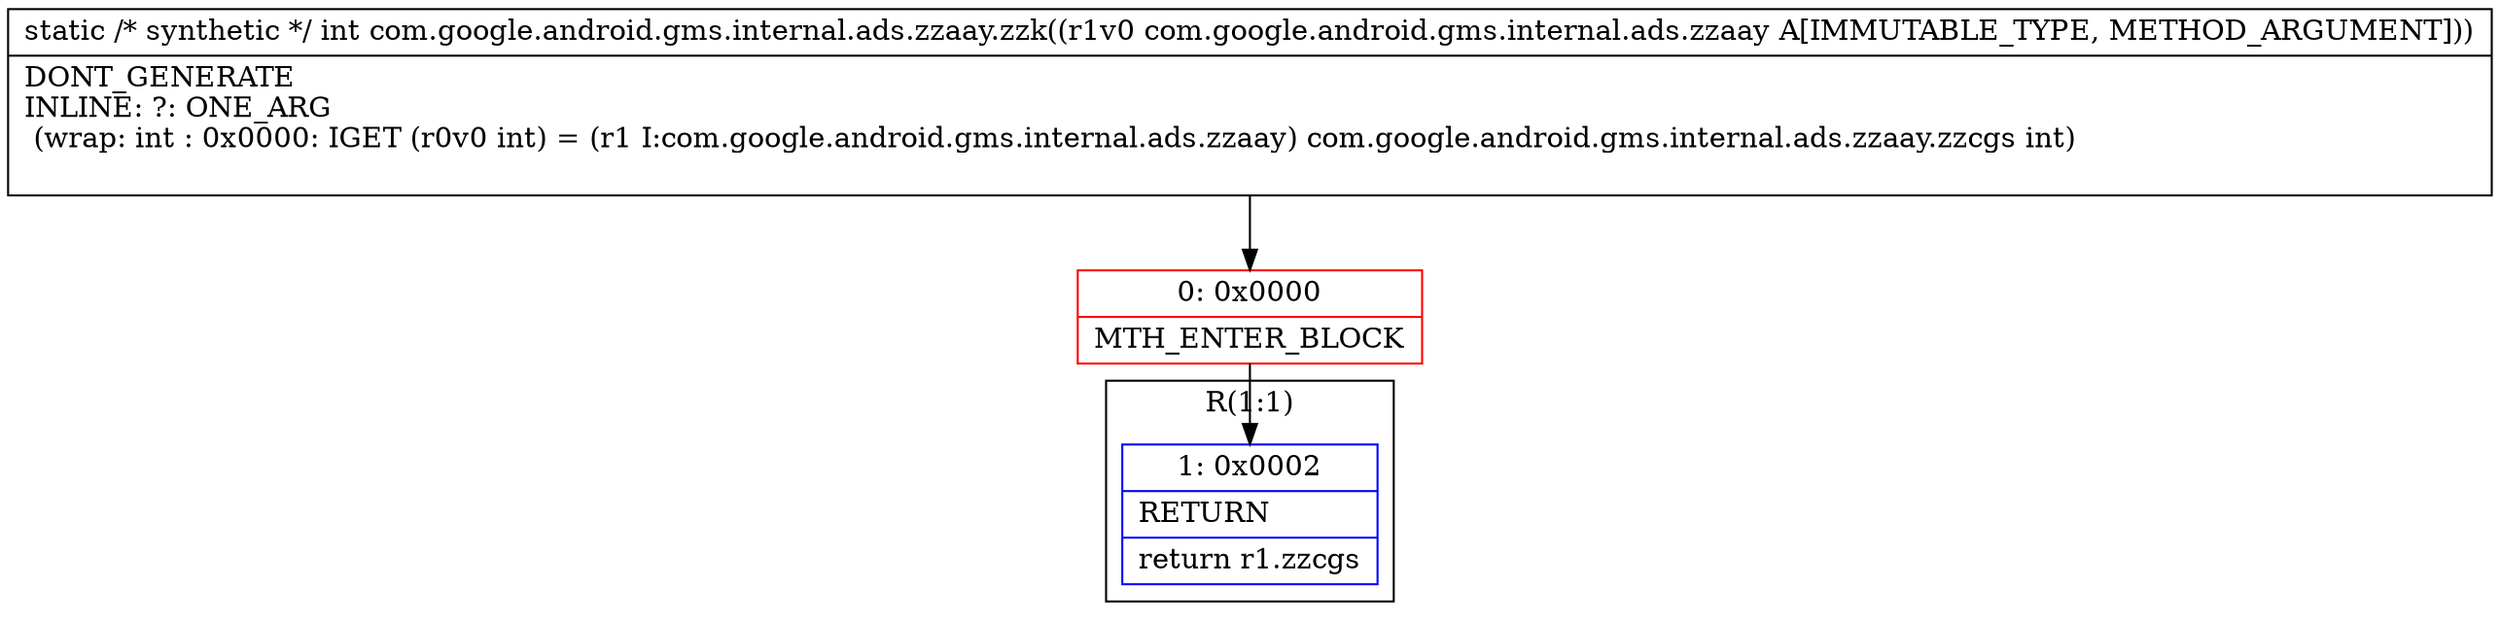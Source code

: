 digraph "CFG forcom.google.android.gms.internal.ads.zzaay.zzk(Lcom\/google\/android\/gms\/internal\/ads\/zzaay;)I" {
subgraph cluster_Region_336042512 {
label = "R(1:1)";
node [shape=record,color=blue];
Node_1 [shape=record,label="{1\:\ 0x0002|RETURN\l|return r1.zzcgs\l}"];
}
Node_0 [shape=record,color=red,label="{0\:\ 0x0000|MTH_ENTER_BLOCK\l}"];
MethodNode[shape=record,label="{static \/* synthetic *\/ int com.google.android.gms.internal.ads.zzaay.zzk((r1v0 com.google.android.gms.internal.ads.zzaay A[IMMUTABLE_TYPE, METHOD_ARGUMENT]))  | DONT_GENERATE\lINLINE: ?: ONE_ARG  \l  (wrap: int : 0x0000: IGET  (r0v0 int) = (r1 I:com.google.android.gms.internal.ads.zzaay) com.google.android.gms.internal.ads.zzaay.zzcgs int)\l\l}"];
MethodNode -> Node_0;
Node_0 -> Node_1;
}

